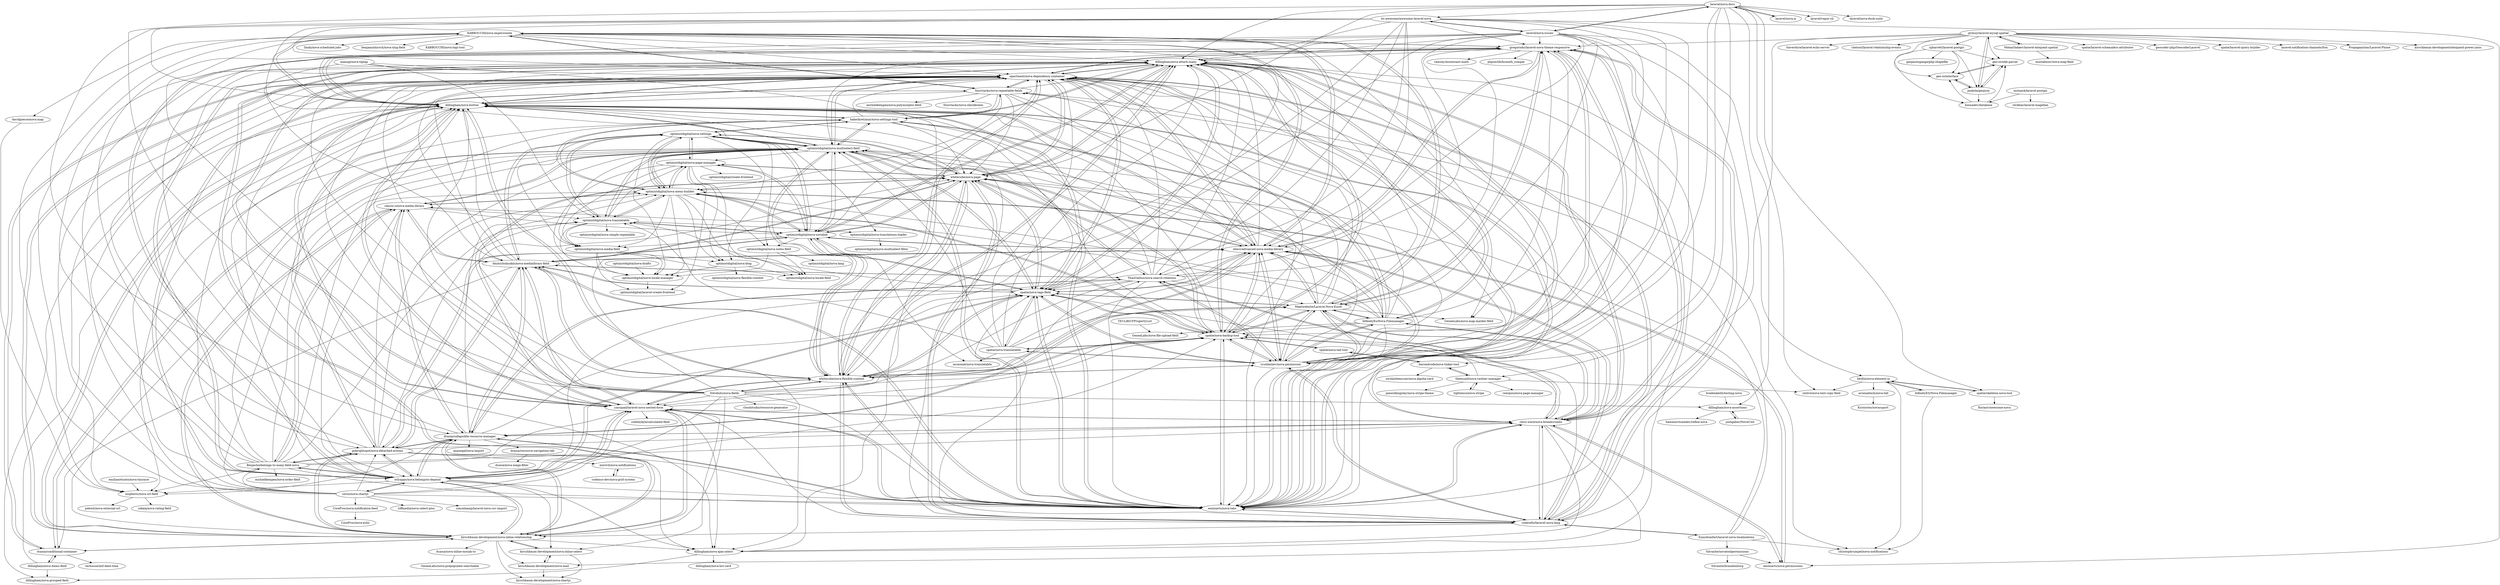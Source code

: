 digraph G {
"emilianotisato/nova-tinymce" -> "inspheric/nova-url-field"
"gregoriohc/laravel-nova-theme-responsive" -> "KABBOUCHI/nova-impersonate"
"gregoriohc/laravel-nova-theme-responsive" -> "GeneaLabs/nova-map-marker-field" ["e"=1]
"gregoriohc/laravel-nova-theme-responsive" -> "Maatwebsite/Laravel-Nova-Excel"
"gregoriohc/laravel-nova-theme-responsive" -> "epartment/nova-dependency-container"
"gregoriohc/laravel-nova-theme-responsive" -> "coderello/laravel-nova-lang"
"gregoriohc/laravel-nova-theme-responsive" -> "dillingham/nova-button"
"gregoriohc/laravel-nova-theme-responsive" -> "chris-ware/nova-breadcrumbs"
"gregoriohc/laravel-nova-theme-responsive" -> "eminiarts/nova-tabs"
"gregoriohc/laravel-nova-theme-responsive" -> "ramsey/moontoast-math" ["e"=1]
"gregoriohc/laravel-nova-theme-responsive" -> "ebess/advanced-nova-media-library"
"gregoriohc/laravel-nova-theme-responsive" -> "orlyapps/nova-belongsto-depend"
"gregoriohc/laravel-nova-theme-responsive" -> "phpseclib/bcmath_compat" ["e"=1]
"gregoriohc/laravel-nova-theme-responsive" -> "optimistdigital/nova-multiselect-field"
"gregoriohc/laravel-nova-theme-responsive" -> "vyuldashev/nova-permission"
"gregoriohc/laravel-nova-theme-responsive" -> "dillingham/nova-attach-many"
"kirschbaum-development/nova-inline-relationship" -> "orlyapps/nova-belongsto-depend"
"kirschbaum-development/nova-inline-relationship" -> "yassipad/laravel-nova-nested-form"
"kirschbaum-development/nova-inline-relationship" -> "kirschbaum-development/nova-mail"
"kirschbaum-development/nova-inline-relationship" -> "epartment/nova-dependency-container"
"kirschbaum-development/nova-inline-relationship" -> "kirschbaum-development/nova-inline-select"
"kirschbaum-development/nova-inline-relationship" -> "dillingham/nova-attach-many"
"kirschbaum-development/nova-inline-relationship" -> "dillingham/nova-button"
"kirschbaum-development/nova-inline-relationship" -> "kirschbaum-development/nova-chartjs"
"kirschbaum-development/nova-inline-relationship" -> "optimistdigital/nova-multiselect-field"
"kirschbaum-development/nova-inline-relationship" -> "dillingham/nova-ajax-select"
"kirschbaum-development/nova-inline-relationship" -> "dcasia/conditional-container"
"kirschbaum-development/nova-inline-relationship" -> "dcasia/collapsible-resource-manager"
"kirschbaum-development/nova-inline-relationship" -> "classic-o/nova-media-library"
"kirschbaum-development/nova-inline-relationship" -> "dcasia/nova-inline-morph-to"
"kirschbaum-development/nova-inline-relationship" -> "gobrightspot/nova-detached-actions"
"vyuldashev/nova-permission" -> "spatie/nova-tags-field"
"vyuldashev/nova-permission" -> "spatie/nova-backup-tool"
"vyuldashev/nova-permission" -> "Maatwebsite/Laravel-Nova-Excel"
"vyuldashev/nova-permission" -> "gregoriohc/laravel-nova-theme-responsive"
"vyuldashev/nova-permission" -> "ebess/advanced-nova-media-library"
"vyuldashev/nova-permission" -> "eminiarts/nova-tabs"
"vyuldashev/nova-permission" -> "epartment/nova-dependency-container"
"vyuldashev/nova-permission" -> "coderello/laravel-nova-lang"
"vyuldashev/nova-permission" -> "whitecube/nova-flexible-content"
"vyuldashev/nova-permission" -> "spatie/nova-translatable"
"vyuldashev/nova-permission" -> "TitasGailius/nova-search-relations"
"vyuldashev/nova-permission" -> "whitecube/nova-page"
"vyuldashev/nova-permission" -> "optimistdigital/nova-multiselect-field"
"vyuldashev/nova-permission" -> "InfinetyEs/Nova-Filemanager"
"vyuldashev/nova-permission" -> "dillingham/nova-attach-many"
"ebess/advanced-nova-media-library" -> "dmitrybubyakin/nova-medialibrary-field"
"ebess/advanced-nova-media-library" -> "whitecube/nova-flexible-content"
"ebess/advanced-nova-media-library" -> "epartment/nova-dependency-container"
"ebess/advanced-nova-media-library" -> "eminiarts/nova-tabs"
"ebess/advanced-nova-media-library" -> "spatie/nova-tags-field"
"ebess/advanced-nova-media-library" -> "dillingham/nova-button"
"ebess/advanced-nova-media-library" -> "gregoriohc/laravel-nova-theme-responsive"
"ebess/advanced-nova-media-library" -> "spatie/nova-backup-tool"
"ebess/advanced-nova-media-library" -> "coderello/laravel-nova-lang"
"ebess/advanced-nova-media-library" -> "whitecube/nova-page"
"ebess/advanced-nova-media-library" -> "Maatwebsite/Laravel-Nova-Excel"
"ebess/advanced-nova-media-library" -> "vyuldashev/nova-permission"
"ebess/advanced-nova-media-library" -> "KABBOUCHI/nova-impersonate"
"ebess/advanced-nova-media-library" -> "dillingham/nova-attach-many"
"ebess/advanced-nova-media-library" -> "optimistdigital/nova-sortable"
"coroo/nova-chartjs" -> "orlyapps/nova-belongsto-depend"
"coroo/nova-chartjs" -> "eminiarts/nova-tabs"
"coroo/nova-chartjs" -> "ziffmedia/nova-select-plus"
"coroo/nova-chartjs" -> "yassipad/laravel-nova-nested-form"
"coroo/nova-chartjs" -> "KABBOUCHI/nova-impersonate"
"coroo/nova-chartjs" -> "dillingham/nova-button"
"coroo/nova-chartjs" -> "gobrightspot/nova-detached-actions"
"coroo/nova-chartjs" -> "Benjacho/belongs-to-many-field-nova"
"coroo/nova-chartjs" -> "dillingham/nova-attach-many"
"coroo/nova-chartjs" -> "epartment/nova-dependency-container"
"coroo/nova-chartjs" -> "spatie/nova-backup-tool"
"coroo/nova-chartjs" -> "CoreProc/nova-notification-feed"
"coroo/nova-chartjs" -> "simonhamp/laravel-nova-csv-import"
"coroo/nova-chartjs" -> "optimistdigital/nova-multiselect-field"
"spatie/skeleton-nova-tool" -> "fat4lix/nova-element-ui"
"spatie/skeleton-nova-tool" -> "florianv/awesome-nova"
"Benjacho/belongs-to-many-field-nova" -> "orlyapps/nova-belongsto-depend"
"Benjacho/belongs-to-many-field-nova" -> "dillingham/nova-attach-many"
"Benjacho/belongs-to-many-field-nova" -> "epartment/nova-dependency-container"
"Benjacho/belongs-to-many-field-nova" -> "optimistdigital/nova-multiselect-field"
"Benjacho/belongs-to-many-field-nova" -> "dillingham/nova-button"
"Benjacho/belongs-to-many-field-nova" -> "eminiarts/nova-tabs"
"Benjacho/belongs-to-many-field-nova" -> "classic-o/nova-media-library"
"Benjacho/belongs-to-many-field-nova" -> "gobrightspot/nova-detached-actions"
"Benjacho/belongs-to-many-field-nova" -> "optimistdigital/nova-menu-builder"
"Benjacho/belongs-to-many-field-nova" -> "chris-ware/nova-breadcrumbs"
"Benjacho/belongs-to-many-field-nova" -> "yassipad/laravel-nova-nested-form"
"Benjacho/belongs-to-many-field-nova" -> "optimistdigital/nova-translatable"
"Benjacho/belongs-to-many-field-nova" -> "bakerkretzmar/nova-settings-tool"
"Benjacho/belongs-to-many-field-nova" -> "michielkempen/nova-order-field"
"Benjacho/belongs-to-many-field-nova" -> "inspheric/nova-url-field"
"its-awesome/awesome-laravel-nova" -> "spatie/nova-tags-field"
"its-awesome/awesome-laravel-nova" -> "ebess/advanced-nova-media-library"
"its-awesome/awesome-laravel-nova" -> "gregoriohc/laravel-nova-theme-responsive"
"its-awesome/awesome-laravel-nova" -> "dillingham/nova-attach-many"
"its-awesome/awesome-laravel-nova" -> "eminiarts/nova-tabs"
"its-awesome/awesome-laravel-nova" -> "whitecube/nova-flexible-content"
"its-awesome/awesome-laravel-nova" -> "laravel/nova-issues"
"its-awesome/awesome-laravel-nova" -> "spatie/nova-backup-tool"
"its-awesome/awesome-laravel-nova" -> "dillingham/nova-button"
"its-awesome/awesome-laravel-nova" -> "epartment/nova-dependency-container"
"its-awesome/awesome-laravel-nova" -> "vyuldashev/nova-permission"
"its-awesome/awesome-laravel-nova" -> "eminiarts/nova-permissions"
"its-awesome/awesome-laravel-nova" -> "optimistdigital/nova-multiselect-field"
"its-awesome/awesome-laravel-nova" -> "TitasGailius/nova-search-relations"
"its-awesome/awesome-laravel-nova" -> "dcasia/collapsible-resource-manager"
"coderello/laravel-nova-lang" -> "eminiarts/nova-tabs"
"coderello/laravel-nova-lang" -> "gregoriohc/laravel-nova-theme-responsive"
"coderello/laravel-nova-lang" -> "epartment/nova-dependency-container"
"coderello/laravel-nova-lang" -> "ebess/advanced-nova-media-library"
"coderello/laravel-nova-lang" -> "whitecube/nova-page"
"coderello/laravel-nova-lang" -> "dillingham/nova-attach-many"
"coderello/laravel-nova-lang" -> "spatie/nova-tags-field"
"coderello/laravel-nova-lang" -> "vyuldashev/nova-permission"
"coderello/laravel-nova-lang" -> "chris-ware/nova-breadcrumbs"
"coderello/laravel-nova-lang" -> "whitecube/nova-flexible-content"
"coderello/laravel-nova-lang" -> "spatie/nova-backup-tool"
"coderello/laravel-nova-lang" -> "kirschbaum-development/nova-inline-relationship"
"coderello/laravel-nova-lang" -> "franzdumfart/laravel-nova-localizations"
"coderello/laravel-nova-lang" -> "dillingham/nova-button"
"coderello/laravel-nova-lang" -> "yassipad/laravel-nova-nested-form"
"spatie/nova-backup-tool" -> "spatie/nova-tags-field"
"spatie/nova-backup-tool" -> "spatie/nova-tail-tool"
"spatie/nova-backup-tool" -> "Maatwebsite/Laravel-Nova-Excel"
"spatie/nova-backup-tool" -> "spatie/nova-translatable"
"spatie/nova-backup-tool" -> "dillingham/nova-attach-many"
"spatie/nova-backup-tool" -> "KABBOUCHI/nova-impersonate"
"spatie/nova-backup-tool" -> "whitecube/nova-page"
"spatie/nova-backup-tool" -> "eminiarts/nova-tabs"
"spatie/nova-backup-tool" -> "whitecube/nova-flexible-content"
"spatie/nova-backup-tool" -> "optimistdigital/nova-menu-builder"
"spatie/nova-backup-tool" -> "vyuldashev/nova-permission"
"spatie/nova-backup-tool" -> "dillingham/nova-button"
"spatie/nova-backup-tool" -> "ebess/advanced-nova-media-library"
"spatie/nova-backup-tool" -> "epartment/nova-dependency-container"
"spatie/nova-backup-tool" -> "optimistdigital/nova-multiselect-field"
"KABBOUCHI/nova-impersonate" -> "gregoriohc/laravel-nova-theme-responsive"
"KABBOUCHI/nova-impersonate" -> "dillingham/nova-button"
"KABBOUCHI/nova-impersonate" -> "spatie/nova-backup-tool"
"KABBOUCHI/nova-impersonate" -> "Maatwebsite/Laravel-Nova-Excel"
"KABBOUCHI/nova-impersonate" -> "epartment/nova-dependency-container"
"KABBOUCHI/nova-impersonate" -> "ebess/advanced-nova-media-library"
"KABBOUCHI/nova-impersonate" -> "KABBOUCHI/nova-logs-tool" ["e"=1]
"KABBOUCHI/nova-impersonate" -> "davidpiesse/nova-map"
"KABBOUCHI/nova-impersonate" -> "inspheric/nova-url-field"
"KABBOUCHI/nova-impersonate" -> "fourstacks/nova-repeatable-fields"
"KABBOUCHI/nova-impersonate" -> "GeneaLabs/nova-map-marker-field" ["e"=1]
"KABBOUCHI/nova-impersonate" -> "llaski/nova-scheduled-jobs" ["e"=1]
"KABBOUCHI/nova-impersonate" -> "dillingham/nova-attach-many"
"KABBOUCHI/nova-impersonate" -> "spatie/nova-tags-field"
"KABBOUCHI/nova-impersonate" -> "benjaminhirsch/nova-slug-field"
"bradenkeith/testing-nova" -> "dillingham/nova-assertions"
"classic-o/nova-media-library" -> "dmitrybubyakin/nova-medialibrary-field"
"classic-o/nova-media-library" -> "optimistdigital/nova-multiselect-field"
"classic-o/nova-media-library" -> "optimistdigital/nova-menu-builder"
"classic-o/nova-media-library" -> "epartment/nova-dependency-container"
"classic-o/nova-media-library" -> "optimistdigital/nova-translatable"
"classic-o/nova-media-library" -> "kirschbaum-development/nova-inline-relationship"
"classic-o/nova-media-library" -> "dcasia/collapsible-resource-manager"
"classic-o/nova-media-library" -> "orlyapps/nova-belongsto-depend"
"classic-o/nova-media-library" -> "optimistdigital/nova-sortable"
"classic-o/nova-media-library" -> "Benjacho/belongs-to-many-field-nova"
"dmitrybubyakin/nova-medialibrary-field" -> "ebess/advanced-nova-media-library"
"dmitrybubyakin/nova-medialibrary-field" -> "classic-o/nova-media-library"
"dmitrybubyakin/nova-medialibrary-field" -> "dcasia/collapsible-resource-manager"
"dmitrybubyakin/nova-medialibrary-field" -> "spatie/nova-tags-field"
"dmitrybubyakin/nova-medialibrary-field" -> "whitecube/nova-flexible-content"
"dmitrybubyakin/nova-medialibrary-field" -> "whitecube/nova-page"
"dmitrybubyakin/nova-medialibrary-field" -> "epartment/nova-dependency-container"
"dmitrybubyakin/nova-medialibrary-field" -> "eminiarts/nova-tabs"
"dmitrybubyakin/nova-medialibrary-field" -> "dillingham/nova-button"
"dmitrybubyakin/nova-medialibrary-field" -> "dillingham/nova-attach-many"
"dmitrybubyakin/nova-medialibrary-field" -> "yassipad/laravel-nova-nested-form"
"dmitrybubyakin/nova-medialibrary-field" -> "optimistdigital/nova-settings"
"dmitrybubyakin/nova-medialibrary-field" -> "dcasia/conditional-container"
"dmitrybubyakin/nova-medialibrary-field" -> "TitasGailius/nova-search-relations"
"dmitrybubyakin/nova-medialibrary-field" -> "gobrightspot/nova-detached-actions"
"optimistdigital/nova-media-field" -> "optimistdigital/nova-locale-manager"
"optimistdigital/nova-media-field" -> "optimistdigital/laravel-create-frontend"
"optimistdigital/nova-media-field" -> "optimistdigital/nova-locale-field"
"optimistdigital/nova-media-field" -> "optimistdigital/nova-blog"
"optimistdigital/nova-menu-builder" -> "optimistdigital/nova-page-manager"
"optimistdigital/nova-menu-builder" -> "optimistdigital/nova-sortable"
"optimistdigital/nova-menu-builder" -> "optimistdigital/nova-translatable"
"optimistdigital/nova-menu-builder" -> "optimistdigital/nova-multiselect-field"
"optimistdigital/nova-menu-builder" -> "optimistdigital/nova-settings"
"optimistdigital/nova-menu-builder" -> "optimistdigital/nova-media-field"
"optimistdigital/nova-menu-builder" -> "optimistdigital/nova-blog"
"optimistdigital/nova-menu-builder" -> "optimistdigital/nova-locale-field"
"optimistdigital/nova-menu-builder" -> "whitecube/nova-page"
"optimistdigital/nova-menu-builder" -> "classic-o/nova-media-library"
"optimistdigital/nova-menu-builder" -> "eminiarts/nova-permissions"
"optimistdigital/nova-menu-builder" -> "optimistdigital/nova-locale-manager"
"optimistdigital/nova-menu-builder" -> "spatie/nova-backup-tool"
"optimistdigital/nova-menu-builder" -> "bakerkretzmar/nova-settings-tool"
"optimistdigital/nova-menu-builder" -> "optimistdigital/nova-notes-field"
"optimistdigital/nova-page-manager" -> "optimistdigital/nova-menu-builder"
"optimistdigital/nova-page-manager" -> "optimistdigital/nova-media-field"
"optimistdigital/nova-page-manager" -> "optimistdigital/nova-blog"
"optimistdigital/nova-page-manager" -> "optimistdigital/nova-locale-field"
"optimistdigital/nova-page-manager" -> "optimistdigital/nova-settings"
"optimistdigital/nova-page-manager" -> "optimistdigital/nova-locale-manager"
"optimistdigital/nova-page-manager" -> "optimistdigital/nova-sortable"
"optimistdigital/nova-page-manager" -> "optimistdigital/create-frontend"
"optimistdigital/nova-page-manager" -> "whitecube/nova-page"
"optimistdigital/nova-page-manager" -> "optimistdigital/laravel-create-frontend"
"optimistdigital/nova-settings" -> "optimistdigital/nova-menu-builder"
"optimistdigital/nova-settings" -> "optimistdigital/nova-page-manager"
"optimistdigital/nova-settings" -> "optimistdigital/nova-translatable"
"optimistdigital/nova-settings" -> "optimistdigital/nova-multiselect-field"
"optimistdigital/nova-settings" -> "optimistdigital/nova-sortable"
"optimistdigital/nova-settings" -> "bakerkretzmar/nova-settings-tool"
"optimistdigital/nova-settings" -> "optimistdigital/nova-notes-field"
"optimistdigital/nova-settings" -> "optimistdigital/nova-media-field"
"optimistdigital/nova-settings" -> "optimistdigital/nova-locale-manager"
"optimistdigital/nova-settings" -> "optimistdigital/nova-blog"
"optimistdigital/nova-settings" -> "whitecube/nova-page"
"optimistdigital/nova-settings" -> "dmitrybubyakin/nova-medialibrary-field"
"optimistdigital/nova-settings" -> "optimistdigital/nova-translations-loader"
"optimistdigital/nova-sortable" -> "optimistdigital/nova-menu-builder"
"optimistdigital/nova-sortable" -> "optimistdigital/nova-translatable"
"optimistdigital/nova-sortable" -> "optimistdigital/nova-multiselect-field"
"optimistdigital/nova-sortable" -> "optimistdigital/nova-media-field"
"optimistdigital/nova-sortable" -> "optimistdigital/nova-settings"
"optimistdigital/nova-sortable" -> "optimistdigital/nova-page-manager"
"optimistdigital/nova-sortable" -> "whitecube/nova-page"
"optimistdigital/nova-sortable" -> "dillingham/nova-attach-many"
"optimistdigital/nova-sortable" -> "gobrightspot/nova-detached-actions"
"optimistdigital/nova-sortable" -> "spatie/nova-tags-field"
"optimistdigital/nova-sortable" -> "optimistdigital/nova-notes-field"
"optimistdigital/nova-sortable" -> "epartment/nova-dependency-container"
"optimistdigital/nova-sortable" -> "mrmonat/nova-translatable"
"optimistdigital/nova-sortable" -> "whitecube/nova-flexible-content"
"optimistdigital/nova-sortable" -> "ebess/advanced-nova-media-library"
"themsaid/nova-cashier-manager" -> "tightenco/nova-stripe"
"themsaid/nova-cashier-manager" -> "beyondcode/nova-tinker-tool"
"themsaid/nova-cashier-manager" -> "remipou/nova-page-manager"
"themsaid/nova-cashier-manager" -> "sixlive/nova-text-copy-field"
"themsaid/nova-cashier-manager" -> "spatie/nova-backup-tool"
"themsaid/nova-cashier-manager" -> "jameslkingsley/nova-stripe-theme"
"whitecube/nova-flexible-content" -> "whitecube/nova-page"
"whitecube/nova-flexible-content" -> "ebess/advanced-nova-media-library"
"whitecube/nova-flexible-content" -> "eminiarts/nova-tabs"
"whitecube/nova-flexible-content" -> "epartment/nova-dependency-container"
"whitecube/nova-flexible-content" -> "dillingham/nova-attach-many"
"whitecube/nova-flexible-content" -> "optimistdigital/nova-multiselect-field"
"whitecube/nova-flexible-content" -> "dillingham/nova-button"
"whitecube/nova-flexible-content" -> "spatie/nova-backup-tool"
"whitecube/nova-flexible-content" -> "dmitrybubyakin/nova-medialibrary-field"
"whitecube/nova-flexible-content" -> "yassipad/laravel-nova-nested-form"
"whitecube/nova-flexible-content" -> "spatie/nova-tags-field"
"whitecube/nova-flexible-content" -> "optimistdigital/nova-sortable"
"whitecube/nova-flexible-content" -> "vyuldashev/nova-permission"
"whitecube/nova-flexible-content" -> "64robots/nova-fields"
"whitecube/nova-flexible-content" -> "coderello/laravel-nova-lang"
"whitecube/nova-page" -> "whitecube/nova-flexible-content"
"whitecube/nova-page" -> "optimistdigital/nova-menu-builder"
"whitecube/nova-page" -> "optimistdigital/nova-page-manager"
"whitecube/nova-page" -> "optimistdigital/nova-sortable"
"whitecube/nova-page" -> "epartment/nova-dependency-container"
"whitecube/nova-page" -> "yassipad/laravel-nova-nested-form"
"whitecube/nova-page" -> "spatie/nova-backup-tool"
"whitecube/nova-page" -> "dillingham/nova-attach-many"
"whitecube/nova-page" -> "spatie/nova-tags-field"
"whitecube/nova-page" -> "dmitrybubyakin/nova-medialibrary-field"
"whitecube/nova-page" -> "ebess/advanced-nova-media-library"
"whitecube/nova-page" -> "coderello/laravel-nova-lang"
"whitecube/nova-page" -> "dillingham/nova-button"
"whitecube/nova-page" -> "optimistdigital/nova-settings"
"whitecube/nova-page" -> "dillingham/nova-ajax-select"
"grimzy/laravel-mysql-spatial" -> "geo-io/wkb-parser"
"grimzy/laravel-mysql-spatial" -> "geo-io/interface"
"grimzy/laravel-mysql-spatial" -> "jmikola/geojson"
"grimzy/laravel-mysql-spatial" -> "MatanYadaev/laravel-eloquent-spatial"
"grimzy/laravel-mysql-spatial" -> "spatie/laravel-schemaless-attributes" ["e"=1]
"grimzy/laravel-mysql-spatial" -> "geocoder-php/GeocoderLaravel" ["e"=1]
"grimzy/laravel-mysql-spatial" -> "spatie/laravel-query-builder" ["e"=1]
"grimzy/laravel-mysql-spatial" -> "laravel-notification-channels/fcm" ["e"=1]
"grimzy/laravel-mysql-spatial" -> "Propaganistas/Laravel-Phone" ["e"=1]
"grimzy/laravel-mysql-spatial" -> "kirschbaum-development/eloquent-power-joins" ["e"=1]
"grimzy/laravel-mysql-spatial" -> "eminiarts/nova-tabs"
"grimzy/laravel-mysql-spatial" -> "njbarrett/laravel-postgis"
"grimzy/laravel-mysql-spatial" -> "gregoriohc/laravel-nova-theme-responsive"
"grimzy/laravel-mysql-spatial" -> "tlaverdure/laravel-echo-server" ["e"=1]
"grimzy/laravel-mysql-spatial" -> "chelout/laravel-relationship-events" ["e"=1]
"dillingham/nova-assertions" -> "joshgaber/NovaUnit"
"dillingham/nova-assertions" -> "hammerstonedev/refine-nova"
"joshgaber/NovaUnit" -> "dillingham/nova-assertions"
"yassipad/laravel-nova-nested-form" -> "kirschbaum-development/nova-inline-relationship"
"yassipad/laravel-nova-nested-form" -> "dillingham/nova-button"
"yassipad/laravel-nova-nested-form" -> "dillingham/nova-attach-many"
"yassipad/laravel-nova-nested-form" -> "orlyapps/nova-belongsto-depend"
"yassipad/laravel-nova-nested-form" -> "dillingham/nova-ajax-select"
"yassipad/laravel-nova-nested-form" -> "whitecube/nova-page"
"yassipad/laravel-nova-nested-form" -> "codebykyle/calculated-field"
"yassipad/laravel-nova-nested-form" -> "whitecube/nova-flexible-content"
"yassipad/laravel-nova-nested-form" -> "fourstacks/nova-repeatable-fields"
"yassipad/laravel-nova-nested-form" -> "eminiarts/nova-tabs"
"yassipad/laravel-nova-nested-form" -> "kirschbaum-development/nova-inline-select"
"yassipad/laravel-nova-nested-form" -> "chris-ware/nova-breadcrumbs"
"yassipad/laravel-nova-nested-form" -> "dmitrybubyakin/nova-medialibrary-field"
"yassipad/laravel-nova-nested-form" -> "optimistdigital/nova-multiselect-field"
"yassipad/laravel-nova-nested-form" -> "spatie/nova-backup-tool"
"franzdumfart/laravel-nova-localizations" -> "coderello/laravel-nova-lang"
"franzdumfart/laravel-nova-localizations" -> "whitecube/nova-page"
"franzdumfart/laravel-nova-localizations" -> "christophrumpel/nova-notifications"
"franzdumfart/laravel-nova-localizations" -> "fourstacks/nova-repeatable-fields"
"franzdumfart/laravel-nova-localizations" -> "Silvanite/novatoolpermissions"
"MatanYadaev/laravel-eloquent-spatial" -> "grimzy/laravel-mysql-spatial"
"MatanYadaev/laravel-eloquent-spatial" -> "mostafaznv/nova-map-field"
"laravel/nova-docs" -> "laravel/nova-js"
"laravel/nova-docs" -> "laravel/nova-issues"
"laravel/nova-docs" -> "laravel/vapor-cli" ["e"=1]
"laravel/nova-docs" -> "sixlive/nova-text-copy-field"
"laravel/nova-docs" -> "laravel/nova-dusk-suite"
"laravel/nova-docs" -> "dillingham/nova-attach-many"
"laravel/nova-docs" -> "beyondcode/nova-tinker-tool"
"laravel/nova-docs" -> "spatie/skeleton-nova-tool"
"laravel/nova-docs" -> "eminiarts/nova-tabs"
"laravel/nova-docs" -> "its-awesome/awesome-laravel-nova"
"laravel/nova-docs" -> "themsaid/nova-cashier-manager"
"laravel/nova-docs" -> "dillingham/nova-ajax-select"
"laravel/nova-docs" -> "whitecube/nova-page"
"laravel/nova-docs" -> "dillingham/nova-assertions"
"eminiarts/nova-tabs" -> "epartment/nova-dependency-container"
"eminiarts/nova-tabs" -> "dillingham/nova-button"
"eminiarts/nova-tabs" -> "ebess/advanced-nova-media-library"
"eminiarts/nova-tabs" -> "whitecube/nova-flexible-content"
"eminiarts/nova-tabs" -> "dcasia/collapsible-resource-manager"
"eminiarts/nova-tabs" -> "dillingham/nova-attach-many"
"eminiarts/nova-tabs" -> "coderello/laravel-nova-lang"
"eminiarts/nova-tabs" -> "chris-ware/nova-breadcrumbs"
"eminiarts/nova-tabs" -> "gregoriohc/laravel-nova-theme-responsive"
"eminiarts/nova-tabs" -> "optimistdigital/nova-multiselect-field"
"eminiarts/nova-tabs" -> "spatie/nova-tags-field"
"eminiarts/nova-tabs" -> "spatie/nova-backup-tool"
"eminiarts/nova-tabs" -> "dmitrybubyakin/nova-medialibrary-field"
"eminiarts/nova-tabs" -> "Maatwebsite/Laravel-Nova-Excel"
"eminiarts/nova-tabs" -> "yassipad/laravel-nova-nested-form"
"optimistdigital/nova-multiselect-field" -> "optimistdigital/nova-menu-builder"
"optimistdigital/nova-multiselect-field" -> "optimistdigital/nova-sortable"
"optimistdigital/nova-multiselect-field" -> "optimistdigital/nova-settings"
"optimistdigital/nova-multiselect-field" -> "epartment/nova-dependency-container"
"optimistdigital/nova-multiselect-field" -> "spatie/nova-tags-field"
"optimistdigital/nova-multiselect-field" -> "optimistdigital/nova-translatable"
"optimistdigital/nova-multiselect-field" -> "classic-o/nova-media-library"
"optimistdigital/nova-multiselect-field" -> "bakerkretzmar/nova-settings-tool"
"optimistdigital/nova-multiselect-field" -> "whitecube/nova-flexible-content"
"optimistdigital/nova-multiselect-field" -> "dillingham/nova-button"
"optimistdigital/nova-multiselect-field" -> "eminiarts/nova-tabs"
"optimistdigital/nova-multiselect-field" -> "optimistdigital/nova-media-field"
"optimistdigital/nova-multiselect-field" -> "optimistdigital/nova-page-manager"
"optimistdigital/nova-multiselect-field" -> "dcasia/conditional-container"
"optimistdigital/nova-multiselect-field" -> "TitasGailius/nova-search-relations"
"dillingham/nova-attach-many" -> "dillingham/nova-button"
"dillingham/nova-attach-many" -> "epartment/nova-dependency-container"
"dillingham/nova-attach-many" -> "whitecube/nova-flexible-content"
"dillingham/nova-attach-many" -> "yassipad/laravel-nova-nested-form"
"dillingham/nova-attach-many" -> "eminiarts/nova-tabs"
"dillingham/nova-attach-many" -> "optimistdigital/nova-sortable"
"dillingham/nova-attach-many" -> "orlyapps/nova-belongsto-depend"
"dillingham/nova-attach-many" -> "kirschbaum-development/nova-inline-relationship"
"dillingham/nova-attach-many" -> "spatie/nova-backup-tool"
"dillingham/nova-attach-many" -> "dillingham/nova-ajax-select"
"dillingham/nova-attach-many" -> "spatie/nova-tags-field"
"dillingham/nova-attach-many" -> "whitecube/nova-page"
"dillingham/nova-attach-many" -> "InfinetyEs/Nova-Filemanager"
"dillingham/nova-attach-many" -> "chris-ware/nova-breadcrumbs"
"dillingham/nova-attach-many" -> "bakerkretzmar/nova-settings-tool"
"dillingham/nova-items-field" -> "dillingham/nova-grouped-field"
"dillingham/nova-items-field" -> "dillingham/nova-button"
"dillingham/nova-items-field" -> "dcasia/conditional-container"
"InfinetyES/Nova-Filemanager" -> "christophrumpel/nova-notifications"
"InfinetyES/Nova-Filemanager" -> "fat4lix/nova-element-ui"
"eminiarts/nova-permissions" -> "optimistdigital/nova-menu-builder"
"eminiarts/nova-permissions" -> "chris-ware/nova-breadcrumbs"
"laravel/nova-issues" -> "eminiarts/nova-tabs"
"laravel/nova-issues" -> "its-awesome/awesome-laravel-nova"
"laravel/nova-issues" -> "gregoriohc/laravel-nova-theme-responsive"
"laravel/nova-issues" -> "ebess/advanced-nova-media-library"
"laravel/nova-issues" -> "dillingham/nova-button"
"laravel/nova-issues" -> "whitecube/nova-flexible-content"
"laravel/nova-issues" -> "laravel/nova-docs"
"laravel/nova-issues" -> "Maatwebsite/Laravel-Nova-Excel"
"laravel/nova-issues" -> "vyuldashev/nova-permission"
"laravel/nova-issues" -> "dillingham/nova-attach-many"
"laravel/nova-issues" -> "coderello/laravel-nova-lang"
"laravel/nova-issues" -> "TitasGailius/nova-search-relations"
"laravel/nova-issues" -> "orlyapps/nova-belongsto-depend"
"laravel/nova-issues" -> "fat4lix/nova-element-ui"
"laravel/nova-issues" -> "gobrightspot/nova-detached-actions"
"bosnadev/database" -> "geo-io/interface"
"bosnadev/database" -> "geo-io/wkb-parser"
"beyondcode/nova-tinker-tool" -> "spatie/nova-tail-tool"
"beyondcode/nova-tinker-tool" -> "nicolasbeauvais/nova-algolia-card"
"beyondcode/nova-tinker-tool" -> "themsaid/nova-cashier-manager"
"mirovit/nova-notifications" -> "codenco-dev/nova-grid-system"
"64robots/nova-fields" -> "eminiarts/nova-tabs"
"64robots/nova-fields" -> "epartment/nova-dependency-container"
"64robots/nova-fields" -> "dillingham/nova-button"
"64robots/nova-fields" -> "whitecube/nova-flexible-content"
"64robots/nova-fields" -> "yassipad/laravel-nova-nested-form"
"64robots/nova-fields" -> "dillingham/nova-attach-many"
"64robots/nova-fields" -> "ebess/advanced-nova-media-library"
"64robots/nova-fields" -> "whitecube/nova-page"
"64robots/nova-fields" -> "kirschbaum-development/nova-inline-relationship"
"64robots/nova-fields" -> "KABBOUCHI/nova-impersonate"
"64robots/nova-fields" -> "TitasGailius/nova-search-relations"
"64robots/nova-fields" -> "dillingham/nova-assertions"
"64robots/nova-fields" -> "spatie/nova-backup-tool"
"64robots/nova-fields" -> "orlyapps/nova-belongsto-depend"
"64robots/nova-fields" -> "cloudstudio/resource-generator" ["e"=1]
"InfinetyEs/Nova-Filemanager" -> "dillingham/nova-attach-many"
"InfinetyEs/Nova-Filemanager" -> "optimistdigital/nova-multiselect-field"
"InfinetyEs/Nova-Filemanager" -> "chris-ware/nova-breadcrumbs"
"InfinetyEs/Nova-Filemanager" -> "eminiarts/nova-tabs"
"InfinetyEs/Nova-Filemanager" -> "optimistdigital/nova-menu-builder"
"InfinetyEs/Nova-Filemanager" -> "GeneaLabs/nova-file-upload-field"
"InfinetyEs/Nova-Filemanager" -> "Maatwebsite/Laravel-Nova-Excel"
"InfinetyEs/Nova-Filemanager" -> "bakerkretzmar/nova-settings-tool"
"InfinetyEs/Nova-Filemanager" -> "gregoriohc/laravel-nova-theme-responsive"
"InfinetyEs/Nova-Filemanager" -> "spatie/nova-backup-tool"
"InfinetyEs/Nova-Filemanager" -> "epartment/nova-dependency-container"
"InfinetyEs/Nova-Filemanager" -> "ebess/advanced-nova-media-library"
"InfinetyEs/Nova-Filemanager" -> "classic-o/nova-media-library"
"InfinetyEs/Nova-Filemanager" -> "vyuldashev/nova-permission"
"InfinetyEs/Nova-Filemanager" -> "fourstacks/nova-repeatable-fields"
"codenco-dev/nova-grid-system" -> "mirovit/nova-notifications"
"epartment/nova-dependency-container" -> "eminiarts/nova-tabs"
"epartment/nova-dependency-container" -> "ebess/advanced-nova-media-library"
"epartment/nova-dependency-container" -> "dillingham/nova-attach-many"
"epartment/nova-dependency-container" -> "whitecube/nova-flexible-content"
"epartment/nova-dependency-container" -> "spatie/nova-tags-field"
"epartment/nova-dependency-container" -> "orlyapps/nova-belongsto-depend"
"epartment/nova-dependency-container" -> "optimistdigital/nova-multiselect-field"
"epartment/nova-dependency-container" -> "dillingham/nova-button"
"epartment/nova-dependency-container" -> "kirschbaum-development/nova-inline-relationship"
"epartment/nova-dependency-container" -> "gregoriohc/laravel-nova-theme-responsive"
"epartment/nova-dependency-container" -> "whitecube/nova-page"
"epartment/nova-dependency-container" -> "fourstacks/nova-repeatable-fields"
"epartment/nova-dependency-container" -> "inspheric/nova-url-field"
"epartment/nova-dependency-container" -> "coderello/laravel-nova-lang"
"epartment/nova-dependency-container" -> "dcasia/conditional-container"
"dcasia/conditional-container" -> "epartment/nova-dependency-container"
"dcasia/conditional-container" -> "techouse/intl-date-time"
"dcasia/conditional-container" -> "optimistdigital/nova-multiselect-field"
"dcasia/conditional-container" -> "kirschbaum-development/nova-inline-relationship"
"dcasia/conditional-container" -> "dillingham/nova-items-field"
"dcasia/nova-inline-morph-to" -> "GeneaLabs/nova-prepopulate-searchable"
"optimistdigital/nova-translatable" -> "optimistdigital/nova-menu-builder"
"optimistdigital/nova-translatable" -> "optimistdigital/nova-sortable"
"optimistdigital/nova-translatable" -> "optimistdigital/nova-settings"
"optimistdigital/nova-translatable" -> "optimistdigital/nova-media-field"
"optimistdigital/nova-translatable" -> "optimistdigital/nova-simple-repeatable"
"optimistdigital/nova-translatable" -> "optimistdigital/nova-multiselect-field"
"optimistdigital/nova-translatable" -> "optimistdigital/nova-translations-loader"
"optimistdigital/nova-translatable" -> "optimistdigital/nova-locale-manager"
"optimistdigital/nova-translatable" -> "optimistdigital/nova-page-manager"
"orlyapps/nova-belongsto-depend" -> "kirschbaum-development/nova-inline-relationship"
"orlyapps/nova-belongsto-depend" -> "epartment/nova-dependency-container"
"orlyapps/nova-belongsto-depend" -> "spatie/nova-tags-field"
"orlyapps/nova-belongsto-depend" -> "yassipad/laravel-nova-nested-form"
"orlyapps/nova-belongsto-depend" -> "dillingham/nova-attach-many"
"orlyapps/nova-belongsto-depend" -> "coroo/nova-chartjs"
"orlyapps/nova-belongsto-depend" -> "dillingham/nova-button"
"orlyapps/nova-belongsto-depend" -> "gregoriohc/laravel-nova-theme-responsive"
"orlyapps/nova-belongsto-depend" -> "Benjacho/belongs-to-many-field-nova"
"orlyapps/nova-belongsto-depend" -> "dillingham/nova-ajax-select"
"orlyapps/nova-belongsto-depend" -> "eminiarts/nova-tabs"
"orlyapps/nova-belongsto-depend" -> "kirschbaum-development/nova-inline-select"
"orlyapps/nova-belongsto-depend" -> "dcasia/collapsible-resource-manager"
"orlyapps/nova-belongsto-depend" -> "inspheric/nova-url-field"
"orlyapps/nova-belongsto-depend" -> "gobrightspot/nova-detached-actions"
"CoreProc/nova-notification-feed" -> "CoreProc/nova-echo"
"geo-io/wkb-parser" -> "geo-io/interface"
"geo-io/wkb-parser" -> "jmikola/geojson"
"Maatwebsite/Laravel-Nova-Excel" -> "gregoriohc/laravel-nova-theme-responsive"
"Maatwebsite/Laravel-Nova-Excel" -> "spatie/nova-backup-tool"
"Maatwebsite/Laravel-Nova-Excel" -> "spatie/nova-tags-field"
"Maatwebsite/Laravel-Nova-Excel" -> "vyuldashev/nova-permission"
"Maatwebsite/Laravel-Nova-Excel" -> "KABBOUCHI/nova-impersonate"
"Maatwebsite/Laravel-Nova-Excel" -> "eminiarts/nova-tabs"
"Maatwebsite/Laravel-Nova-Excel" -> "ebess/advanced-nova-media-library"
"Maatwebsite/Laravel-Nova-Excel" -> "optimistdigital/nova-multiselect-field"
"Maatwebsite/Laravel-Nova-Excel" -> "InfinetyEs/Nova-Filemanager"
"Maatwebsite/Laravel-Nova-Excel" -> "chris-ware/nova-breadcrumbs"
"Maatwebsite/Laravel-Nova-Excel" -> "dcasia/collapsible-resource-manager"
"Maatwebsite/Laravel-Nova-Excel" -> "GeneaLabs/nova-map-marker-field" ["e"=1]
"Maatwebsite/Laravel-Nova-Excel" -> "dillingham/nova-button"
"Maatwebsite/Laravel-Nova-Excel" -> "epartment/nova-dependency-container"
"Maatwebsite/Laravel-Nova-Excel" -> "dillingham/nova-attach-many"
"Silvanite/novatoolpermissions" -> "Silvanite/brandenburg"
"Silvanite/novatoolpermissions" -> "eminiarts/nova-permissions"
"bakerkretzmar/nova-settings-tool" -> "optimistdigital/nova-settings"
"bakerkretzmar/nova-settings-tool" -> "optimistdigital/nova-multiselect-field"
"bakerkretzmar/nova-settings-tool" -> "dillingham/nova-button"
"bakerkretzmar/nova-settings-tool" -> "optimistdigital/nova-menu-builder"
"bakerkretzmar/nova-settings-tool" -> "dillingham/nova-attach-many"
"bakerkretzmar/nova-settings-tool" -> "epartment/nova-dependency-container"
"bakerkretzmar/nova-settings-tool" -> "InfinetyEs/Nova-Filemanager"
"bakerkretzmar/nova-settings-tool" -> "spatie/nova-tags-field"
"bakerkretzmar/nova-settings-tool" -> "ebess/advanced-nova-media-library"
"bakerkretzmar/nova-settings-tool" -> "whitecube/nova-page"
"bakerkretzmar/nova-settings-tool" -> "fourstacks/nova-repeatable-fields"
"bakerkretzmar/nova-settings-tool" -> "inspheric/nova-url-field"
"dillingham/nova-button" -> "dillingham/nova-attach-many"
"dillingham/nova-button" -> "eminiarts/nova-tabs"
"dillingham/nova-button" -> "yassipad/laravel-nova-nested-form"
"dillingham/nova-button" -> "chris-ware/nova-breadcrumbs"
"dillingham/nova-button" -> "epartment/nova-dependency-container"
"dillingham/nova-button" -> "ebess/advanced-nova-media-library"
"dillingham/nova-button" -> "gobrightspot/nova-detached-actions"
"dillingham/nova-button" -> "dillingham/nova-ajax-select"
"dillingham/nova-button" -> "KABBOUCHI/nova-impersonate"
"dillingham/nova-button" -> "kirschbaum-development/nova-inline-relationship"
"dillingham/nova-button" -> "optimistdigital/nova-multiselect-field"
"dillingham/nova-button" -> "gregoriohc/laravel-nova-theme-responsive"
"dillingham/nova-button" -> "whitecube/nova-flexible-content"
"dillingham/nova-button" -> "bakerkretzmar/nova-settings-tool"
"dillingham/nova-button" -> "dillingham/nova-grouped-field"
"mstaack/laravel-postgis" -> "bosnadev/database"
"mstaack/laravel-postgis" -> "clickbar/laravel-magellan"
"arsenaltech/nova-tab" -> "Kristories/novassport"
"spatie/nova-translatable" -> "spatie/nova-tags-field"
"spatie/nova-translatable" -> "spatie/nova-backup-tool"
"spatie/nova-translatable" -> "optimistdigital/nova-translatable"
"spatie/nova-translatable" -> "optimistdigital/nova-multiselect-field"
"spatie/nova-translatable" -> "dillingham/nova-attach-many"
"spatie/nova-translatable" -> "epartment/nova-dependency-container"
"spatie/nova-translatable" -> "vyuldashev/nova-permission"
"spatie/nova-translatable" -> "mrmonat/nova-translatable"
"spatie/nova-translatable" -> "ebess/advanced-nova-media-library"
"spatie/nova-translatable" -> "Maatwebsite/Laravel-Nova-Excel"
"fat4lix/nova-element-ui" -> "InfinetyES/Nova-Filemanager"
"fat4lix/nova-element-ui" -> "arsenaltech/nova-tab"
"fat4lix/nova-element-ui" -> "christophrumpel/nova-notifications"
"fat4lix/nova-element-ui" -> "spatie/skeleton-nova-tool"
"fat4lix/nova-element-ui" -> "sixlive/nova-text-copy-field"
"njbarrett/laravel-postgis" -> "bosnadev/database"
"njbarrett/laravel-postgis" -> "geo-io/wkb-parser"
"njbarrett/laravel-postgis" -> "geo-io/interface"
"njbarrett/laravel-postgis" -> "jmikola/geojson"
"njbarrett/laravel-postgis" -> "gasparesganga/php-shapefile"
"dcasia/collapsible-resource-manager" -> "eminiarts/nova-tabs"
"dcasia/collapsible-resource-manager" -> "dcasia/resource-navigation-tab"
"dcasia/collapsible-resource-manager" -> "epartment/nova-dependency-container"
"dcasia/collapsible-resource-manager" -> "dmitrybubyakin/nova-medialibrary-field"
"dcasia/collapsible-resource-manager" -> "kirschbaum-development/nova-inline-relationship"
"dcasia/collapsible-resource-manager" -> "TitasGailius/nova-search-relations"
"dcasia/collapsible-resource-manager" -> "inspheric/nova-url-field"
"dcasia/collapsible-resource-manager" -> "spatie/nova-tags-field"
"dcasia/collapsible-resource-manager" -> "gobrightspot/nova-detached-actions"
"dcasia/collapsible-resource-manager" -> "anaseqal/nova-import"
"dcasia/collapsible-resource-manager" -> "orlyapps/nova-belongsto-depend"
"dcasia/collapsible-resource-manager" -> "optimistdigital/nova-menu-builder"
"dcasia/collapsible-resource-manager" -> "chris-ware/nova-breadcrumbs"
"dcasia/collapsible-resource-manager" -> "classic-o/nova-media-library"
"dcasia/collapsible-resource-manager" -> "Maatwebsite/Laravel-Nova-Excel"
"optimistdigital/nova-blog" -> "optimistdigital/nova-locale-field"
"optimistdigital/nova-blog" -> "optimistdigital/nova-locale-manager"
"optimistdigital/nova-blog" -> "optimistdigital/nova-flexible-content"
"TitasGailius/nova-search-relations" -> "optimistdigital/nova-multiselect-field"
"TitasGailius/nova-search-relations" -> "epartment/nova-dependency-container"
"TitasGailius/nova-search-relations" -> "dcasia/collapsible-resource-manager"
"TitasGailius/nova-search-relations" -> "chris-ware/nova-breadcrumbs"
"TitasGailius/nova-search-relations" -> "spatie/nova-tags-field"
"TitasGailius/nova-search-relations" -> "ebess/advanced-nova-media-library"
"TitasGailius/nova-search-relations" -> "dmitrybubyakin/nova-medialibrary-field"
"TitasGailius/nova-search-relations" -> "orlyapps/nova-belongsto-depend"
"TitasGailius/nova-search-relations" -> "dillingham/nova-attach-many"
"TitasGailius/nova-search-relations" -> "Maatwebsite/Laravel-Nova-Excel"
"TitasGailius/nova-search-relations" -> "gregoriohc/laravel-nova-theme-responsive"
"TitasGailius/nova-search-relations" -> "vyuldashev/nova-permission"
"TitasGailius/nova-search-relations" -> "yassipad/laravel-nova-nested-form"
"TitasGailius/nova-search-relations" -> "eminiarts/nova-tabs"
"TitasGailius/nova-search-relations" -> "dillingham/nova-button"
"TECLIB/CFPropertyList" -> "GeneaLabs/nova-file-upload-field"
"fourstacks/nova-repeatable-fields" -> "epartment/nova-dependency-container"
"fourstacks/nova-repeatable-fields" -> "michielkempen/nova-polymorphic-field"
"fourstacks/nova-repeatable-fields" -> "yassipad/laravel-nova-nested-form"
"fourstacks/nova-repeatable-fields" -> "fourstacks/nova-checkboxes"
"fourstacks/nova-repeatable-fields" -> "christophrumpel/nova-notifications"
"fourstacks/nova-repeatable-fields" -> "whitecube/nova-page"
"fourstacks/nova-repeatable-fields" -> "KABBOUCHI/nova-impersonate"
"fourstacks/nova-repeatable-fields" -> "dillingham/nova-button"
"fourstacks/nova-repeatable-fields" -> "bakerkretzmar/nova-settings-tool"
"fourstacks/nova-repeatable-fields" -> "dillingham/nova-attach-many"
"fourstacks/nova-repeatable-fields" -> "eminiarts/nova-tabs"
"fourstacks/nova-repeatable-fields" -> "optimistdigital/nova-menu-builder"
"fourstacks/nova-repeatable-fields" -> "ebess/advanced-nova-media-library"
"jmikola/geojson" -> "geo-io/interface"
"jmikola/geojson" -> "geo-io/wkb-parser"
"jmikola/geojson" -> "grimzy/laravel-mysql-spatial"
"jmikola/geojson" -> "bosnadev/database"
"chris-ware/nova-breadcrumbs" -> "dillingham/nova-button"
"chris-ware/nova-breadcrumbs" -> "eminiarts/nova-tabs"
"chris-ware/nova-breadcrumbs" -> "gregoriohc/laravel-nova-theme-responsive"
"chris-ware/nova-breadcrumbs" -> "dillingham/nova-attach-many"
"chris-ware/nova-breadcrumbs" -> "InfinetyEs/Nova-Filemanager"
"chris-ware/nova-breadcrumbs" -> "dillingham/nova-ajax-select"
"chris-ware/nova-breadcrumbs" -> "eminiarts/nova-permissions"
"chris-ware/nova-breadcrumbs" -> "yassipad/laravel-nova-nested-form"
"chris-ware/nova-breadcrumbs" -> "spatie/nova-tags-field"
"chris-ware/nova-breadcrumbs" -> "kirschbaum-development/nova-mail"
"chris-ware/nova-breadcrumbs" -> "TitasGailius/nova-search-relations"
"chris-ware/nova-breadcrumbs" -> "dcasia/collapsible-resource-manager"
"chris-ware/nova-breadcrumbs" -> "coderello/laravel-nova-lang"
"chris-ware/nova-breadcrumbs" -> "Maatwebsite/Laravel-Nova-Excel"
"chris-ware/nova-breadcrumbs" -> "epartment/nova-dependency-container"
"dillingham/nova-ajax-select" -> "dillingham/nova-grouped-field"
"dillingham/nova-ajax-select" -> "dillingham/nova-list-card"
"geo-io/interface" -> "geo-io/wkb-parser"
"geo-io/interface" -> "jmikola/geojson"
"spatie/nova-tags-field" -> "spatie/nova-backup-tool"
"spatie/nova-tags-field" -> "epartment/nova-dependency-container"
"spatie/nova-tags-field" -> "spatie/nova-translatable"
"spatie/nova-tags-field" -> "vyuldashev/nova-permission"
"spatie/nova-tags-field" -> "optimistdigital/nova-multiselect-field"
"spatie/nova-tags-field" -> "ebess/advanced-nova-media-library"
"spatie/nova-tags-field" -> "Maatwebsite/Laravel-Nova-Excel"
"spatie/nova-tags-field" -> "orlyapps/nova-belongsto-depend"
"spatie/nova-tags-field" -> "optimistdigital/nova-sortable"
"spatie/nova-tags-field" -> "dillingham/nova-attach-many"
"spatie/nova-tags-field" -> "eminiarts/nova-tabs"
"spatie/nova-tags-field" -> "dmitrybubyakin/nova-medialibrary-field"
"spatie/nova-tags-field" -> "whitecube/nova-page"
"spatie/nova-tags-field" -> "whitecube/nova-flexible-content"
"spatie/nova-tags-field" -> "optimistdigital/nova-translatable"
"gobrightspot/nova-detached-actions" -> "dillingham/nova-button"
"gobrightspot/nova-detached-actions" -> "optimistdigital/nova-sortable"
"gobrightspot/nova-detached-actions" -> "dillingham/nova-ajax-select"
"gobrightspot/nova-detached-actions" -> "dcasia/collapsible-resource-manager"
"gobrightspot/nova-detached-actions" -> "eminiarts/nova-tabs"
"gobrightspot/nova-detached-actions" -> "kirschbaum-development/nova-inline-relationship"
"gobrightspot/nova-detached-actions" -> "orlyapps/nova-belongsto-depend"
"gobrightspot/nova-detached-actions" -> "Benjacho/belongs-to-many-field-nova"
"gobrightspot/nova-detached-actions" -> "optimistdigital/nova-menu-builder"
"gobrightspot/nova-detached-actions" -> "mirovit/nova-notifications"
"gobrightspot/nova-detached-actions" -> "chris-ware/nova-breadcrumbs"
"gobrightspot/nova-detached-actions" -> "dmitrybubyakin/nova-medialibrary-field"
"gobrightspot/nova-detached-actions" -> "classic-o/nova-media-library"
"gobrightspot/nova-detached-actions" -> "optimistdigital/nova-translatable"
"gobrightspot/nova-detached-actions" -> "dillingham/nova-attach-many"
"inspheric/nova-url-field" -> "pdewit/nova-external-url"
"inspheric/nova-url-field" -> "nikaia/nova-rating-field"
"laravel/nova-js" -> "laravel/nova-docs"
"manogi/nova-tiptap" -> "epartment/nova-dependency-container"
"manogi/nova-tiptap" -> "optimistdigital/nova-translatable"
"manogi/nova-tiptap" -> "whitecube/nova-flexible-content"
"manogi/nova-tiptap" -> "dmitrybubyakin/nova-medialibrary-field"
"spatie/nova-tail-tool" -> "beyondcode/nova-tinker-tool"
"spatie/nova-tail-tool" -> "spatie/nova-backup-tool"
"kirschbaum-development/nova-mail" -> "kirschbaum-development/nova-inline-select"
"kirschbaum-development/nova-mail" -> "kirschbaum-development/nova-chartjs"
"tightenco/nova-stripe" -> "themsaid/nova-cashier-manager"
"kirschbaum-development/nova-inline-select" -> "kirschbaum-development/nova-mail"
"kirschbaum-development/nova-inline-select" -> "kirschbaum-development/nova-chartjs"
"kirschbaum-development/nova-inline-select" -> "kirschbaum-development/nova-inline-relationship"
"dcasia/resource-navigation-tab" -> "dcasia/nova-mega-filter"
"davidpiesse/nova-map" -> "inspheric/nova-url-field"
"optimistdigital/nova-translations-loader" -> "optimistdigital/nova-multiselect-filter"
"optimistdigital/nova-drafts" -> "optimistdigital/nova-locale-manager"
"optimistdigital/nova-locale-manager" -> "optimistdigital/laravel-create-frontend"
"optimistdigital/nova-notes-field" -> "optimistdigital/nova-locale-manager"
"optimistdigital/nova-notes-field" -> "optimistdigital/nova-lang"
"optimistdigital/nova-notes-field" -> "optimistdigital/nova-locale-field"
"emilianotisato/nova-tinymce" ["l"="-29.063,-41.017"]
"inspheric/nova-url-field" ["l"="-29.118,-41.044"]
"gregoriohc/laravel-nova-theme-responsive" ["l"="-29.198,-41.061"]
"KABBOUCHI/nova-impersonate" ["l"="-29.167,-41.046"]
"GeneaLabs/nova-map-marker-field" ["l"="-27.473,-40.93"]
"Maatwebsite/Laravel-Nova-Excel" ["l"="-29.179,-41.06"]
"epartment/nova-dependency-container" ["l"="-29.153,-41.076"]
"coderello/laravel-nova-lang" ["l"="-29.195,-41.096"]
"dillingham/nova-button" ["l"="-29.161,-41.083"]
"chris-ware/nova-breadcrumbs" ["l"="-29.182,-41.092"]
"eminiarts/nova-tabs" ["l"="-29.179,-41.072"]
"ramsey/moontoast-math" ["l"="-27.631,-40.962"]
"ebess/advanced-nova-media-library" ["l"="-29.167,-41.066"]
"orlyapps/nova-belongsto-depend" ["l"="-29.154,-41.068"]
"phpseclib/bcmath_compat" ["l"="-27.559,-40.934"]
"optimistdigital/nova-multiselect-field" ["l"="-29.145,-41.084"]
"vyuldashev/nova-permission" ["l"="-29.198,-41.08"]
"dillingham/nova-attach-many" ["l"="-29.173,-41.08"]
"kirschbaum-development/nova-inline-relationship" ["l"="-29.147,-41.105"]
"yassipad/laravel-nova-nested-form" ["l"="-29.163,-41.092"]
"kirschbaum-development/nova-mail" ["l"="-29.162,-41.134"]
"kirschbaum-development/nova-inline-select" ["l"="-29.151,-41.123"]
"kirschbaum-development/nova-chartjs" ["l"="-29.146,-41.142"]
"dillingham/nova-ajax-select" ["l"="-29.17,-41.112"]
"dcasia/conditional-container" ["l"="-29.107,-41.098"]
"dcasia/collapsible-resource-manager" ["l"="-29.151,-41.089"]
"classic-o/nova-media-library" ["l"="-29.122,-41.086"]
"dcasia/nova-inline-morph-to" ["l"="-29.118,-41.15"]
"gobrightspot/nova-detached-actions" ["l"="-29.133,-41.084"]
"spatie/nova-tags-field" ["l"="-29.163,-41.074"]
"spatie/nova-backup-tool" ["l"="-29.193,-41.071"]
"whitecube/nova-flexible-content" ["l"="-29.177,-41.099"]
"spatie/nova-translatable" ["l"="-29.154,-41.056"]
"TitasGailius/nova-search-relations" ["l"="-29.186,-41.083"]
"whitecube/nova-page" ["l"="-29.159,-41.1"]
"InfinetyEs/Nova-Filemanager" ["l"="-29.173,-41.089"]
"dmitrybubyakin/nova-medialibrary-field" ["l"="-29.145,-41.093"]
"optimistdigital/nova-sortable" ["l"="-29.131,-41.094"]
"coroo/nova-chartjs" ["l"="-29.145,-41.047"]
"ziffmedia/nova-select-plus" ["l"="-29.15,-41.004"]
"Benjacho/belongs-to-many-field-nova" ["l"="-29.127,-41.067"]
"CoreProc/nova-notification-feed" ["l"="-29.127,-40.99"]
"simonhamp/laravel-nova-csv-import" ["l"="-29.107,-41.002"]
"spatie/skeleton-nova-tool" ["l"="-29.306,-41.124"]
"fat4lix/nova-element-ui" ["l"="-29.278,-41.128"]
"florianv/awesome-nova" ["l"="-29.347,-41.135"]
"optimistdigital/nova-menu-builder" ["l"="-29.133,-41.104"]
"optimistdigital/nova-translatable" ["l"="-29.107,-41.09"]
"bakerkretzmar/nova-settings-tool" ["l"="-29.131,-41.076"]
"michielkempen/nova-order-field" ["l"="-29.07,-41.052"]
"its-awesome/awesome-laravel-nova" ["l"="-29.214,-41.077"]
"laravel/nova-issues" ["l"="-29.217,-41.092"]
"eminiarts/nova-permissions" ["l"="-29.182,-41.123"]
"franzdumfart/laravel-nova-localizations" ["l"="-29.203,-41.122"]
"spatie/nova-tail-tool" ["l"="-29.246,-41.058"]
"KABBOUCHI/nova-logs-tool" ["l"="-27.204,-40.897"]
"davidpiesse/nova-map" ["l"="-29.135,-41.018"]
"fourstacks/nova-repeatable-fields" ["l"="-29.143,-41.067"]
"llaski/nova-scheduled-jobs" ["l"="-27.1,-40.857"]
"benjaminhirsch/nova-slug-field" ["l"="-29.182,-41.004"]
"bradenkeith/testing-nova" ["l"="-29.306,-41.016"]
"dillingham/nova-assertions" ["l"="-29.265,-41.038"]
"optimistdigital/nova-settings" ["l"="-29.118,-41.105"]
"optimistdigital/nova-media-field" ["l"="-29.104,-41.11"]
"optimistdigital/nova-locale-manager" ["l"="-29.096,-41.117"]
"optimistdigital/laravel-create-frontend" ["l"="-29.087,-41.122"]
"optimistdigital/nova-locale-field" ["l"="-29.106,-41.124"]
"optimistdigital/nova-blog" ["l"="-29.095,-41.127"]
"optimistdigital/nova-page-manager" ["l"="-29.118,-41.117"]
"optimistdigital/nova-notes-field" ["l"="-29.112,-41.129"]
"optimistdigital/create-frontend" ["l"="-29.096,-41.141"]
"optimistdigital/nova-translations-loader" ["l"="-29.072,-41.109"]
"mrmonat/nova-translatable" ["l"="-29.102,-41.059"]
"themsaid/nova-cashier-manager" ["l"="-29.294,-41.075"]
"tightenco/nova-stripe" ["l"="-29.321,-41.068"]
"beyondcode/nova-tinker-tool" ["l"="-29.28,-41.062"]
"remipou/nova-page-manager" ["l"="-29.331,-41.084"]
"sixlive/nova-text-copy-field" ["l"="-29.286,-41.104"]
"jameslkingsley/nova-stripe-theme" ["l"="-29.345,-41.068"]
"64robots/nova-fields" ["l"="-29.187,-41.054"]
"grimzy/laravel-mysql-spatial" ["l"="-29.233,-40.978"]
"geo-io/wkb-parser" ["l"="-29.25,-40.939"]
"geo-io/interface" ["l"="-29.233,-40.943"]
"jmikola/geojson" ["l"="-29.246,-40.951"]
"MatanYadaev/laravel-eloquent-spatial" ["l"="-29.27,-40.969"]
"spatie/laravel-schemaless-attributes" ["l"="-25.792,-40.167"]
"geocoder-php/GeocoderLaravel" ["l"="-24.203,-43"]
"spatie/laravel-query-builder" ["l"="-25.98,-40.141"]
"laravel-notification-channels/fcm" ["l"="-28.336,-41.063"]
"Propaganistas/Laravel-Phone" ["l"="-25.973,-40.046"]
"kirschbaum-development/eloquent-power-joins" ["l"="-25.859,-40.275"]
"njbarrett/laravel-postgis" ["l"="-29.232,-40.928"]
"tlaverdure/laravel-echo-server" ["l"="-26.068,-40.078"]
"chelout/laravel-relationship-events" ["l"="-25.779,-40.178"]
"joshgaber/NovaUnit" ["l"="-29.277,-41.021"]
"hammerstonedev/refine-nova" ["l"="-29.293,-41.03"]
"codebykyle/calculated-field" ["l"="-29.185,-41.14"]
"christophrumpel/nova-notifications" ["l"="-29.233,-41.12"]
"Silvanite/novatoolpermissions" ["l"="-29.203,-41.164"]
"mostafaznv/nova-map-field" ["l"="-29.296,-40.959"]
"laravel/nova-docs" ["l"="-29.249,-41.088"]
"laravel/nova-js" ["l"="-29.277,-41.091"]
"laravel/vapor-cli" ["l"="-26.141,-40.399"]
"laravel/nova-dusk-suite" ["l"="-29.304,-41.096"]
"dillingham/nova-items-field" ["l"="-29.088,-41.106"]
"dillingham/nova-grouped-field" ["l"="-29.134,-41.123"]
"InfinetyES/Nova-Filemanager" ["l"="-29.265,-41.141"]
"bosnadev/database" ["l"="-29.254,-40.922"]
"nicolasbeauvais/nova-algolia-card" ["l"="-29.308,-41.05"]
"mirovit/nova-notifications" ["l"="-29.047,-41.075"]
"codenco-dev/nova-grid-system" ["l"="-29.016,-41.072"]
"cloudstudio/resource-generator" ["l"="-27.212,-40.882"]
"GeneaLabs/nova-file-upload-field" ["l"="-29.219,-41.144"]
"techouse/intl-date-time" ["l"="-29.048,-41.107"]
"GeneaLabs/nova-prepopulate-searchable" ["l"="-29.103,-41.171"]
"optimistdigital/nova-simple-repeatable" ["l"="-29.063,-41.091"]
"CoreProc/nova-echo" ["l"="-29.118,-40.969"]
"Silvanite/brandenburg" ["l"="-29.21,-41.197"]
"mstaack/laravel-postgis" ["l"="-29.276,-40.891"]
"clickbar/laravel-magellan" ["l"="-29.289,-40.87"]
"arsenaltech/nova-tab" ["l"="-29.314,-41.159"]
"Kristories/novassport" ["l"="-29.337,-41.177"]
"gasparesganga/php-shapefile" ["l"="-29.222,-40.899"]
"dcasia/resource-navigation-tab" ["l"="-29.137,-41.159"]
"anaseqal/nova-import" ["l"="-29.078,-41.076"]
"optimistdigital/nova-flexible-content" ["l"="-29.075,-41.144"]
"TECLIB/CFPropertyList" ["l"="-29.244,-41.177"]
"michielkempen/nova-polymorphic-field" ["l"="-29.091,-41.043"]
"fourstacks/nova-checkboxes" ["l"="-29.11,-41.026"]
"dillingham/nova-list-card" ["l"="-29.171,-41.154"]
"pdewit/nova-external-url" ["l"="-29.079,-41.028"]
"nikaia/nova-rating-field" ["l"="-29.088,-41.015"]
"manogi/nova-tiptap" ["l"="-29.103,-41.076"]
"dcasia/nova-mega-filter" ["l"="-29.127,-41.19"]
"optimistdigital/nova-multiselect-filter" ["l"="-29.042,-41.121"]
"optimistdigital/nova-drafts" ["l"="-29.063,-41.134"]
"optimistdigital/nova-lang" ["l"="-29.092,-41.152"]
}